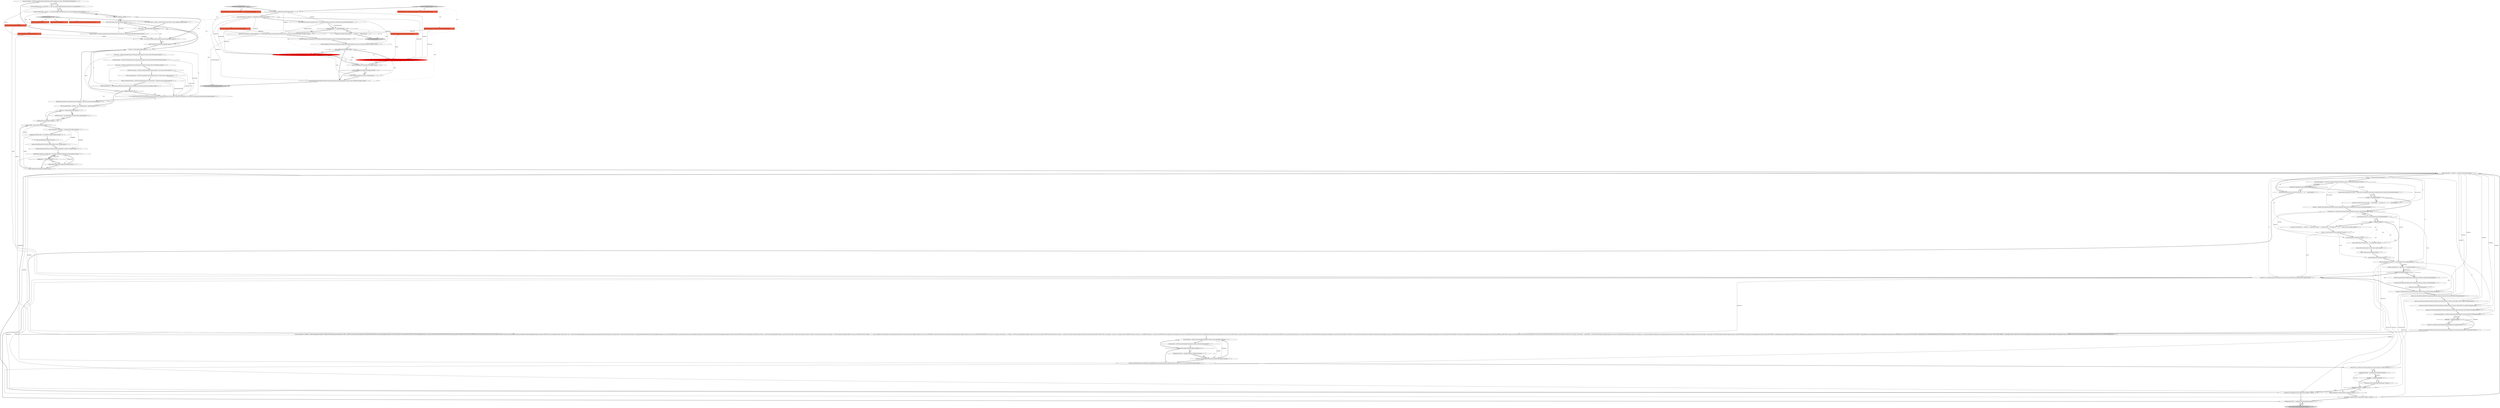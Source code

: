 digraph {
35 [style = filled, label = "String parentFolder = JSONUtils.getObjectProperty(folderMap.getValue(),RegistryConstants.ATTR_PARENT)@@@8@@@['0', '0', '1']", fillcolor = white, shape = ellipse image = "AAA0AAABBB3BBB"];
54 [style = filled, label = "folder == null@@@11@@@['0', '0', '1']", fillcolor = white, shape = diamond image = "AAA0AAABBB3BBB"];
98 [style = filled, label = "profile.setProfileName(JSONUtils.getString(profileMap,\"name\"))@@@44@@@['0', '0', '1']", fillcolor = white, shape = ellipse image = "AAA0AAABBB3BBB"];
110 [style = filled, label = "String id = conMap.getKey()@@@56@@@['0', '0', '1']", fillcolor = white, shape = ellipse image = "AAA0AAABBB3BBB"];
20 [style = filled, label = "@Nullable DataSourceDescriptor dataSource@@@2@@@['0', '1', '0']", fillcolor = tomato, shape = box image = "AAA0AAABBB2BBB"];
50 [style = filled, label = "DBVModel dbvModel = modelMap.get(vmID)@@@168@@@['0', '0', '1']", fillcolor = white, shape = ellipse image = "AAA0AAABBB3BBB"];
71 [style = filled, label = "dataSource.setFolder(registry.findFolderByPath(folderPath,true))@@@95@@@['0', '0', '1']", fillcolor = white, shape = ellipse image = "AAA0AAABBB3BBB"];
4 [style = filled, label = "Map<String,Object> handlerCfg = handlerObject.getValue()@@@4@@@['1', '1', '0']", fillcolor = white, shape = ellipse image = "AAA0AAABBB1BBB"];
26 [style = filled, label = "dataSource.updateObjectFilter(typeName,objectID,filter)@@@163@@@['0', '0', '1']", fillcolor = white, shape = ellipse image = "AAA0AAABBB3BBB"];
15 [style = filled, label = "DBWHandlerConfiguration curNetworkHandler = new DBWHandlerConfiguration(handlerDescriptor,dataSource == null? null: dataSource.getDriver())@@@11@@@['1', '1', '0']", fillcolor = white, shape = ellipse image = "AAA0AAABBB1BBB"];
108 [style = filled, label = "Boolean confirmExecute = JSONUtils.getObjectProperty(ctMap.getValue(),\"confirm-execute\")@@@25@@@['0', '0', '1']", fillcolor = white, shape = ellipse image = "AAA0AAABBB3BBB"];
31 [style = filled, label = "DBWorkbench.getPlatform().getDataSourceProviderRegistry().addConnectionType(ct)@@@30@@@['0', '0', '1']", fillcolor = white, shape = ellipse image = "AAA0AAABBB3BBB"];
8 [style = filled, label = "@NotNull Map.Entry<String,Map<String,Object>> handlerObject@@@2@@@['1', '0', '0']", fillcolor = tomato, shape = box image = "AAA0AAABBB1BBB"];
105 [style = filled, label = "DataSourceDescriptor dataSource = registry.getDataSource(id)@@@78@@@['0', '0', '1']", fillcolor = white, shape = ellipse image = "AAA0AAABBB3BBB"];
99 [style = filled, label = "driver.setTemporary(true)@@@75@@@['0', '0', '1']", fillcolor = white, shape = ellipse image = "AAA0AAABBB3BBB"];
5 [style = filled, label = "return null@@@8@@@['1', '1', '0']", fillcolor = lightgray, shape = ellipse image = "AAA0AAABBB1BBB"];
106 [style = filled, label = "boolean newDataSource = (dataSource == null)@@@79@@@['0', '0', '1']", fillcolor = white, shape = ellipse image = "AAA0AAABBB3BBB"];
10 [style = filled, label = "curNetworkHandler.setSavePassword(JSONUtils.getBoolean(handlerCfg,RegistryConstants.ATTR_SAVE_PASSWORD))@@@13@@@['1', '1', '0']", fillcolor = white, shape = ellipse image = "AAA0AAABBB1BBB"];
68 [style = filled, label = "String profileId = vmMap.getKey()@@@40@@@['0', '0', '1']", fillcolor = white, shape = ellipse image = "AAA0AAABBB3BBB"];
18 [style = filled, label = "@Nullable DataSourceDescriptor dataSource@@@2@@@['1', '0', '0']", fillcolor = tomato, shape = box image = "AAA1AAABBB1BBB"];
100 [style = filled, label = "Map<String,DBVModel> modelMap = new LinkedHashMap<>()@@@33@@@['0', '0', '1']", fillcolor = white, shape = ellipse image = "AAA0AAABBB3BBB"];
40 [style = filled, label = "registry.addDataSourceToList(dataSource)@@@173@@@['0', '0', '1']", fillcolor = white, shape = ellipse image = "AAA0AAABBB3BBB"];
81 [style = filled, label = "modelMap.put(id,model)@@@37@@@['0', '0', '1']", fillcolor = white, shape = ellipse image = "AAA0AAABBB3BBB"];
17 [style = filled, label = "log.warn(\"Can't find network handler '\" + handlerId + \"'\")@@@7@@@['1', '1', '0']", fillcolor = white, shape = ellipse image = "AAA0AAABBB1BBB"];
87 [style = filled, label = "Boolean confirmDataChange = JSONUtils.getObjectProperty(ctMap.getValue(),\"confirm-data-change\")@@@26@@@['0', '0', '1']", fillcolor = white, shape = ellipse image = "AAA0AAABBB3BBB"];
114 [style = filled, label = "DBWHandlerConfiguration configuration = parseNetworkHandlerConfig(null,handlerMap)@@@47@@@['0', '0', '1']", fillcolor = white, shape = ellipse image = "AAA0AAABBB3BBB"];
7 [style = filled, label = "return curNetworkHandler@@@22@@@['1', '1', '0']", fillcolor = lightgray, shape = ellipse image = "AAA0AAABBB1BBB"];
91 [style = filled, label = "dataSource.getConnectionConfiguration().setProperties(Collections.emptyMap())@@@84@@@['0', '0', '1']", fillcolor = white, shape = ellipse image = "AAA0AAABBB3BBB"];
6 [style = filled, label = "curNetworkHandler.setEnabled(JSONUtils.getBoolean(handlerCfg,RegistryConstants.ATTR_ENABLED))@@@12@@@['1', '1', '0']", fillcolor = white, shape = ellipse image = "AAA0AAABBB1BBB"];
90 [style = filled, label = "dataSource.setVirtualModel(dbvModel)@@@170@@@['0', '0', '1']", fillcolor = white, shape = ellipse image = "AAA0AAABBB3BBB"];
95 [style = filled, label = "provider = (DataSourceProviderDescriptor)DataSourceProviderRegistry.getInstance().makeFakeProvider(dsProviderID)@@@65@@@['0', '0', '1']", fillcolor = white, shape = ellipse image = "AAA0AAABBB3BBB"];
41 [style = filled, label = "String name = JSONUtils.getObjectProperty(ctMap.getValue(),RegistryConstants.ATTR_NAME)@@@21@@@['0', '0', '1']", fillcolor = white, shape = ellipse image = "AAA0AAABBB3BBB"];
57 [style = filled, label = "parseResults.addedDataSources.add(dataSource)@@@174@@@['0', '0', '1']", fillcolor = white, shape = ellipse image = "AAA0AAABBB3BBB"];
42 [style = filled, label = "DBVModel model = new DBVModel(id,vmMap.getValue())@@@36@@@['0', '0', '1']", fillcolor = white, shape = ellipse image = "AAA0AAABBB3BBB"];
19 [style = filled, label = "final String(( creds = readSecuredCredentials(handlerCfg,dataSource,profile,\"network/\" + handlerId)@@@15@@@['0', '1', '0']", fillcolor = red, shape = ellipse image = "AAA1AAABBB2BBB"];
113 [style = filled, label = "profile.updateConfiguration(configuration)@@@49@@@['0', '0', '1']", fillcolor = white, shape = ellipse image = "AAA0AAABBB3BBB"];
14 [style = filled, label = "final String(( creds = readSecuredCredentials(handlerCfg,dataSource,\"network/\" + handlerId)@@@15@@@['1', '0', '0']", fillcolor = red, shape = ellipse image = "AAA1AAABBB1BBB"];
13 [style = filled, label = "curNetworkHandler.isSavePassword()@@@17@@@['1', '1', '0']", fillcolor = white, shape = diamond image = "AAA0AAABBB1BBB"];
45 [style = filled, label = "DataSourceFolder folder = parent == null? registry.findFolderByPath(name,true): parent.getChild(name)@@@10@@@['0', '0', '1']", fillcolor = white, shape = ellipse image = "AAA0AAABBB3BBB"];
56 [style = filled, label = "String objectID = JSONUtils.getString(filterCfg,RegistryConstants.ATTR_ID)@@@160@@@['0', '0', '1']", fillcolor = white, shape = ellipse image = "AAA0AAABBB3BBB"];
49 [style = filled, label = "DBSObjectFilter filter = readObjectFiler(ctMap)@@@181@@@['0', '0', '1']", fillcolor = white, shape = ellipse image = "AAA0AAABBB3BBB"];
67 [style = filled, label = "DataSourceRegistry registry@@@2@@@['0', '0', '1']", fillcolor = tomato, shape = box image = "AAA0AAABBB3BBB"];
30 [style = filled, label = "ct = new DBPConnectionType(id,name,color,description,CommonUtils.toBoolean(autoCommit),CommonUtils.toBoolean(confirmExecute),CommonUtils.toBoolean(confirmDataChange))@@@29@@@['0', '0', '1']", fillcolor = white, shape = ellipse image = "AAA0AAABBB3BBB"];
82 [style = filled, label = "dataSource.getPreferenceStore().getProperties().putAll(JSONUtils.deserializeProperties(conObject,RegistryConstants.TAG_CUSTOM_PROPERTIES))@@@166@@@['0', '0', '1']", fillcolor = white, shape = ellipse image = "AAA0AAABBB3BBB"];
88 [style = filled, label = "dataSource.clearFilters()@@@86@@@['0', '0', '1']", fillcolor = white, shape = ellipse image = "AAA0AAABBB3BBB"];
80 [style = filled, label = "parseDataSources['0', '0', '1']", fillcolor = lightgray, shape = diamond image = "AAA0AAABBB3BBB"];
85 [style = filled, label = "String vmID = CommonUtils.toString(conObject.get(\"virtual-model-id\"),id)@@@167@@@['0', '0', '1']", fillcolor = white, shape = ellipse image = "AAA0AAABBB3BBB"];
53 [style = filled, label = "boolean refresh@@@2@@@['0', '0', '1']", fillcolor = tomato, shape = box image = "AAA0AAABBB3BBB"];
73 [style = filled, label = "String description = JSONUtils.getObjectProperty(folderMap.getValue(),RegistryConstants.ATTR_DESCRIPTION)@@@7@@@['0', '0', '1']", fillcolor = white, shape = ellipse image = "AAA0AAABBB3BBB"];
109 [style = filled, label = "DBSObjectFilter filter = readObjectFiler(filterCfg)@@@162@@@['0', '0', '1']", fillcolor = white, shape = ellipse image = "AAA0AAABBB3BBB"];
65 [style = filled, label = "dataSource.setSavePassword(JSONUtils.getBoolean(conObject,RegistryConstants.ATTR_SAVE_PASSWORD))@@@89@@@['0', '0', '1']", fillcolor = white, shape = ellipse image = "AAA0AAABBB3BBB"];
69 [style = filled, label = "{Map<String,Object> cfgObject = JSONUtils.getObject(conObject,\"configuration\")DBPConnectionConfiguration config = dataSource.getConnectionConfiguration()config.setHostName(JSONUtils.getString(cfgObject,RegistryConstants.ATTR_HOST))config.setHostPort(JSONUtils.getString(cfgObject,RegistryConstants.ATTR_PORT))config.setServerName(JSONUtils.getString(cfgObject,RegistryConstants.ATTR_SERVER))config.setDatabaseName(JSONUtils.getString(cfgObject,RegistryConstants.ATTR_DATABASE))config.setUrl(JSONUtils.getString(cfgObject,RegistryConstants.ATTR_URL))if (!passwordReadCanceled) {final String(( creds = readSecuredCredentials(cfgObject,dataSource,null)config.setUserName(creds(0()if (dataSource.isSavePassword()) {config.setUserPassword(creds(1()}}config.setClientHomeId(JSONUtils.getString(cfgObject,RegistryConstants.ATTR_HOME))config.setConnectionType(DataSourceProviderRegistry.getInstance().getConnectionType(JSONUtils.getString(cfgObject,RegistryConstants.ATTR_TYPE),DBPConnectionType.DEFAULT_TYPE))String colorValue = JSONUtils.getString(cfgObject,RegistryConstants.ATTR_COLOR)if (!CommonUtils.isEmpty(colorValue)) {config.setConnectionColor(colorValue)}int keepAlive = JSONUtils.getInteger(cfgObject,RegistryConstants.ATTR_KEEP_ALIVE)if (keepAlive > 0) {config.setKeepAliveInterval(keepAlive)}config.setProperties(JSONUtils.deserializeProperties(cfgObject,RegistryConstants.TAG_PROPERTIES))config.setProviderProperties(JSONUtils.deserializeProperties(cfgObject,RegistryConstants.TAG_PROVIDER_PROPERTIES))for (Map.Entry<String,Map<String,Object>> eventObject : JSONUtils.getNestedObjects(cfgObject,RegistryConstants.TAG_EVENTS)){DBPConnectionEventType eventType = CommonUtils.valueOf(,eventObject.getKey(),DBPConnectionEventType.BEFORE_CONNECT)Map<String,Object> eventCfg = eventObject.getValue()DBRShellCommand command = new DBRShellCommand(\"\")command.setEnabled(JSONUtils.getBoolean(eventCfg,RegistryConstants.ATTR_ENABLED))command.setShowProcessPanel(JSONUtils.getBoolean(eventCfg,RegistryConstants.ATTR_SHOW_PANEL))command.setWaitProcessFinish(JSONUtils.getBoolean(eventCfg,RegistryConstants.ATTR_WAIT_PROCESS))if (command.isWaitProcessFinish()) {command.setWaitProcessTimeoutMs(JSONUtils.getInteger(eventCfg,RegistryConstants.ATTR_WAIT_PROCESS_TIMEOUT))}command.setTerminateAtDisconnect(JSONUtils.getBoolean(eventCfg,RegistryConstants.ATTR_TERMINATE_AT_DISCONNECT))command.setPauseAfterExecute(JSONUtils.getInteger(eventCfg,RegistryConstants.ATTR_PAUSE_AFTER_EXECUTE))command.setWorkingDirectory(JSONUtils.getString(eventCfg,RegistryConstants.ATTR_WORKING_DIRECTORY))command.setCommand(JSONUtils.getString(eventCfg,RegistryConstants.ATTR_COMMAND))config.setEvent(eventType,command)}for (Map.Entry<String,Map<String,Object>> handlerObject : JSONUtils.getNestedObjects(cfgObject,RegistryConstants.TAG_HANDLERS)){DBWHandlerConfiguration configuration = parseNetworkHandlerConfig(dataSource,handlerObject)dataSource.getConnectionConfiguration().addHandler(configuration)}Map<String,Object> bootstrapCfg = JSONUtils.getObject(conObject,RegistryConstants.TAG_BOOTSTRAP)if (bootstrapCfg.containsKey(RegistryConstants.ATTR_AUTOCOMMIT)) {config.getBootstrap().setDefaultAutoCommit(JSONUtils.getBoolean(bootstrapCfg,RegistryConstants.ATTR_AUTOCOMMIT))}if (bootstrapCfg.containsKey(RegistryConstants.ATTR_TXN_ISOLATION)) {config.getBootstrap().setDefaultTransactionIsolation(JSONUtils.getInteger(bootstrapCfg,RegistryConstants.ATTR_TXN_ISOLATION))}config.getBootstrap().setDefaultObjectName(JSONUtils.getString(bootstrapCfg,RegistryConstants.ATTR_DEFAULT_OBJECT))if (bootstrapCfg.containsKey(RegistryConstants.ATTR_IGNORE_ERRORS)) {config.getBootstrap().setIgnoreErrors(JSONUtils.getBoolean(bootstrapCfg,RegistryConstants.ATTR_IGNORE_ERRORS))}config.getBootstrap().setInitQueries(JSONUtils.deserializeStringList(bootstrapCfg,RegistryConstants.TAG_QUERY))}@@@98@@@['0', '0', '1']", fillcolor = white, shape = ellipse image = "AAA0AAABBB3BBB"];
3 [style = filled, label = "handlerDescriptor == null@@@6@@@['1', '1', '0']", fillcolor = white, shape = diamond image = "AAA0AAABBB1BBB"];
101 [style = filled, label = "profile.setProperties(JSONUtils.deserializeProperties(profileMap,\"properties\"))@@@45@@@['0', '0', '1']", fillcolor = white, shape = ellipse image = "AAA0AAABBB3BBB"];
29 [style = filled, label = "Map<String,Object> jsonMap = JSONUtils.parseMap(CONFIG_GSON,configReader)@@@4@@@['0', '0', '1']", fillcolor = white, shape = ellipse image = "AAA0AAABBB3BBB"];
58 [style = filled, label = "String typeName = JSONUtils.getString(filterCfg,RegistryConstants.ATTR_TYPE)@@@159@@@['0', '0', '1']", fillcolor = white, shape = ellipse image = "AAA0AAABBB3BBB"];
74 [style = filled, label = "final String folderPath = JSONUtils.getString(conObject,RegistryConstants.ATTR_FOLDER)@@@93@@@['0', '0', '1']", fillcolor = white, shape = ellipse image = "AAA0AAABBB3BBB"];
84 [style = filled, label = "configuration != null@@@48@@@['0', '0', '1']", fillcolor = white, shape = diamond image = "AAA0AAABBB3BBB"];
39 [style = filled, label = "driver = provider.createDriver(driverId)@@@71@@@['0', '0', '1']", fillcolor = white, shape = ellipse image = "AAA0AAABBB3BBB"];
66 [style = filled, label = "String id = ctMap.getKey()@@@20@@@['0', '0', '1']", fillcolor = white, shape = ellipse image = "AAA0AAABBB3BBB"];
72 [style = filled, label = "String color = JSONUtils.getObjectProperty(ctMap.getValue(),RegistryConstants.ATTR_COLOR)@@@23@@@['0', '0', '1']", fillcolor = white, shape = ellipse image = "AAA0AAABBB3BBB"];
36 [style = filled, label = "driver.setName(driverId)@@@72@@@['0', '0', '1']", fillcolor = white, shape = ellipse image = "AAA0AAABBB3BBB"];
48 [style = filled, label = "folder.setDescription(description)@@@16@@@['0', '0', '1']", fillcolor = white, shape = ellipse image = "AAA0AAABBB3BBB"];
27 [style = filled, label = "dataSource.getConnectionConfiguration().setHandlers(Collections.emptyList())@@@85@@@['0', '0', '1']", fillcolor = white, shape = ellipse image = "AAA0AAABBB3BBB"];
2 [style = filled, label = "!passwordReadCanceled@@@14@@@['1', '1', '0']", fillcolor = white, shape = diamond image = "AAA0AAABBB1BBB"];
83 [style = filled, label = "dbvModel != null@@@169@@@['0', '0', '1']", fillcolor = white, shape = diamond image = "AAA0AAABBB3BBB"];
43 [style = filled, label = "dataSource.setConnectionReadOnly(JSONUtils.getBoolean(conObject,RegistryConstants.ATTR_READ_ONLY))@@@92@@@['0', '0', '1']", fillcolor = white, shape = ellipse image = "AAA0AAABBB3BBB"];
44 [style = filled, label = "ct == null@@@28@@@['0', '0', '1']", fillcolor = white, shape = diamond image = "AAA0AAABBB3BBB"];
37 [style = filled, label = "String name = folderMap.getKey()@@@6@@@['0', '0', '1']", fillcolor = white, shape = ellipse image = "AAA0AAABBB3BBB"];
63 [style = filled, label = "registry.addSavedFilter(filter)@@@182@@@['0', '0', '1']", fillcolor = lightgray, shape = ellipse image = "AAA0AAABBB3BBB"];
76 [style = filled, label = "dataSource.setShowSystemObjects(JSONUtils.getBoolean(conObject,RegistryConstants.ATTR_SHOW_SYSTEM_OBJECTS))@@@90@@@['0', '0', '1']", fillcolor = white, shape = ellipse image = "AAA0AAABBB3BBB"];
79 [style = filled, label = "DBPConnectionType ct = DBWorkbench.getPlatform().getDataSourceProviderRegistry().getConnectionType(id,null)@@@27@@@['0', '0', '1']", fillcolor = white, shape = ellipse image = "AAA0AAABBB3BBB"];
92 [style = filled, label = "driver.setDriverClassName(\"java.sql.Driver\")@@@74@@@['0', '0', '1']", fillcolor = white, shape = ellipse image = "AAA0AAABBB3BBB"];
21 [style = filled, label = "@NotNull Map.Entry<String,Map<String,Object>> handlerObject@@@2@@@['0', '1', '0']", fillcolor = tomato, shape = box image = "AAA0AAABBB2BBB"];
64 [style = filled, label = "InputStream is@@@2@@@['0', '0', '1']", fillcolor = tomato, shape = box image = "AAA0AAABBB3BBB"];
11 [style = filled, label = "NetworkHandlerDescriptor handlerDescriptor = NetworkHandlerRegistry.getInstance().getDescriptor(handlerId)@@@5@@@['1', '1', '0']", fillcolor = white, shape = ellipse image = "AAA0AAABBB1BBB"];
22 [style = filled, label = "@Nullable DBWNetworkProfile profile@@@2@@@['0', '1', '0']", fillcolor = tomato, shape = box image = "AAA1AAABBB2BBB"];
86 [style = filled, label = "String id = vmMap.getKey()@@@35@@@['0', '0', '1']", fillcolor = white, shape = ellipse image = "AAA0AAABBB3BBB"];
23 [style = filled, label = "parseNetworkHandlerConfig['0', '1', '0']", fillcolor = lightgray, shape = diamond image = "AAA0AAABBB2BBB"];
55 [style = filled, label = "newDataSource@@@80@@@['0', '0', '1']", fillcolor = white, shape = diamond image = "AAA0AAABBB3BBB"];
62 [style = filled, label = "dataSource.setName(JSONUtils.getString(conObject,RegistryConstants.ATTR_NAME))@@@88@@@['0', '0', '1']", fillcolor = white, shape = ellipse image = "AAA0AAABBB3BBB"];
51 [style = filled, label = "Map<String,Object> profileMap = vmMap.getValue()@@@41@@@['0', '0', '1']", fillcolor = white, shape = ellipse image = "AAA0AAABBB3BBB"];
38 [style = filled, label = "driver == null@@@69@@@['0', '0', '1']", fillcolor = white, shape = diamond image = "AAA0AAABBB3BBB"];
60 [style = filled, label = "registry.addDataSourceFolder(folder)@@@13@@@['0', '0', '1']", fillcolor = white, shape = ellipse image = "AAA0AAABBB3BBB"];
104 [style = filled, label = "dataSource = new DataSourceDescriptor(registry,origin,id,driver,new DBPConnectionConfiguration())@@@81@@@['0', '0', '1']", fillcolor = white, shape = ellipse image = "AAA0AAABBB3BBB"];
116 [style = filled, label = "folder = new DataSourceFolder(registry,parent,name,description)@@@12@@@['0', '0', '1']", fillcolor = white, shape = ellipse image = "AAA0AAABBB3BBB"];
96 [style = filled, label = "DataSourceRegistry.ParseResults parseResults@@@2@@@['0', '0', '1']", fillcolor = tomato, shape = box image = "AAA0AAABBB3BBB"];
47 [style = filled, label = "log.warn(\"Can't find driver \" + driverId + \" in datasource provider \" + provider.getId() + \" for datasource '\" + id + \"'. Create new driver\")@@@70@@@['0', '0', '1']", fillcolor = white, shape = ellipse image = "AAA0AAABBB3BBB"];
93 [style = filled, label = "folderPath != null@@@94@@@['0', '0', '1']", fillcolor = white, shape = diamond image = "AAA0AAABBB3BBB"];
94 [style = filled, label = "DataSourceProviderDescriptor provider = DataSourceProviderRegistry.getInstance().getDataSourceProvider(dsProviderID)@@@62@@@['0', '0', '1']", fillcolor = white, shape = ellipse image = "AAA0AAABBB3BBB"];
102 [style = filled, label = "provider.addDriver(driver)@@@76@@@['0', '0', '1']", fillcolor = white, shape = ellipse image = "AAA0AAABBB3BBB"];
89 [style = filled, label = "provider == null@@@63@@@['0', '0', '1']", fillcolor = white, shape = diamond image = "AAA0AAABBB3BBB"];
75 [style = filled, label = "profile.setProfileId(profileId)@@@43@@@['0', '0', '1']", fillcolor = white, shape = ellipse image = "AAA0AAABBB3BBB"];
9 [style = filled, label = "curNetworkHandler.setPassword(creds(1()@@@18@@@['1', '1', '0']", fillcolor = white, shape = ellipse image = "AAA0AAABBB1BBB"];
61 [style = filled, label = "driver.setDescription(\"Missing driver \" + driverId)@@@73@@@['0', '0', '1']", fillcolor = white, shape = ellipse image = "AAA0AAABBB3BBB"];
28 [style = filled, label = "CommonUtils.isEmpty(dsProviderID)@@@58@@@['0', '0', '1']", fillcolor = white, shape = diamond image = "AAA0AAABBB3BBB"];
46 [style = filled, label = "parseResults.updatedDataSources.add(dataSource)@@@177@@@['0', '0', '1']", fillcolor = white, shape = ellipse image = "AAA0AAABBB3BBB"];
97 [style = filled, label = "String driverId = CommonUtils.toString(conObject.get(RegistryConstants.ATTR_DRIVER))@@@67@@@['0', '0', '1']", fillcolor = white, shape = ellipse image = "AAA0AAABBB3BBB"];
77 [style = filled, label = "String description = JSONUtils.getObjectProperty(ctMap.getValue(),RegistryConstants.ATTR_DESCRIPTION)@@@22@@@['0', '0', '1']", fillcolor = white, shape = ellipse image = "AAA0AAABBB3BBB"];
59 [style = filled, label = "log.warn(\"Can't find datasource provider \" + dsProviderID + \" for datasource '\" + id + \"'\")@@@64@@@['0', '0', '1']", fillcolor = white, shape = ellipse image = "AAA0AAABBB3BBB"];
103 [style = filled, label = "DriverDescriptor driver = provider.getDriver(driverId)@@@68@@@['0', '0', '1']", fillcolor = white, shape = ellipse image = "AAA0AAABBB3BBB"];
0 [style = filled, label = "String handlerId = handlerObject.getKey()@@@3@@@['1', '1', '0']", fillcolor = white, shape = ellipse image = "AAA0AAABBB1BBB"];
34 [style = filled, label = "DataSourceFolder parent = parentFolder == null? null: registry.findFolderByPath(parentFolder,true)@@@9@@@['0', '0', '1']", fillcolor = white, shape = ellipse image = "AAA0AAABBB3BBB"];
112 [style = filled, label = "DBWNetworkProfile profile = new DBWNetworkProfile()@@@42@@@['0', '0', '1']", fillcolor = white, shape = ellipse image = "AAA0AAABBB3BBB"];
12 [style = filled, label = "curNetworkHandler.setUserName(creds(0()@@@16@@@['1', '1', '0']", fillcolor = white, shape = ellipse image = "AAA0AAABBB1BBB"];
16 [style = filled, label = "parseNetworkHandlerConfig['1', '0', '0']", fillcolor = lightgray, shape = diamond image = "AAA0AAABBB1BBB"];
25 [style = filled, label = "dataSource.setLockPasswordHash(CommonUtils.toString(conObject.get(RegistryConstants.ATTR_LOCK_PASSWORD)))@@@97@@@['0', '0', '1']", fillcolor = white, shape = ellipse image = "AAA0AAABBB3BBB"];
107 [style = filled, label = "DataSourceOrigin origin@@@2@@@['0', '0', '1']", fillcolor = tomato, shape = box image = "AAA0AAABBB3BBB"];
32 [style = filled, label = "Map<String,Object> conObject = conMap.getValue()@@@55@@@['0', '0', '1']", fillcolor = white, shape = ellipse image = "AAA0AAABBB3BBB"];
1 [style = filled, label = "curNetworkHandler.setProperties(JSONUtils.deserializeProperties(handlerCfg,RegistryConstants.TAG_PROPERTIES))@@@21@@@['1', '1', '0']", fillcolor = white, shape = ellipse image = "AAA0AAABBB1BBB"];
70 [style = filled, label = "dataSource.setShowUtilityObjects(JSONUtils.getBoolean(conObject,RegistryConstants.ATTR_SHOW_UTIL_OBJECTS))@@@91@@@['0', '0', '1']", fillcolor = white, shape = ellipse image = "AAA0AAABBB3BBB"];
33 [style = filled, label = "registry.updateNetworkProfile(profile)@@@52@@@['0', '0', '1']", fillcolor = white, shape = ellipse image = "AAA0AAABBB3BBB"];
78 [style = filled, label = "Boolean autoCommit = JSONUtils.getObjectProperty(ctMap.getValue(),\"auto-commit\")@@@24@@@['0', '0', '1']", fillcolor = white, shape = ellipse image = "AAA0AAABBB3BBB"];
111 [style = filled, label = "!CommonUtils.isEmpty(typeName)@@@161@@@['0', '0', '1']", fillcolor = white, shape = diamond image = "AAA0AAABBB3BBB"];
24 [style = filled, label = "String dsProviderID = CommonUtils.toString(conObject.get(RegistryConstants.ATTR_PROVIDER))@@@57@@@['0', '0', '1']", fillcolor = white, shape = ellipse image = "AAA0AAABBB3BBB"];
115 [style = filled, label = "newDataSource@@@172@@@['0', '0', '1']", fillcolor = white, shape = diamond image = "AAA0AAABBB3BBB"];
52 [style = filled, label = "log.warn(\"Empty datasource provider for datasource '\" + id + \"'\")@@@59@@@['0', '0', '1']", fillcolor = white, shape = ellipse image = "AAA0AAABBB3BBB"];
99->102 [style = bold, label=""];
27->88 [style = bold, label=""];
16->0 [style = bold, label=""];
71->25 [style = bold, label=""];
55->104 [style = dotted, label="true"];
104->40 [style = solid, label="dataSource"];
15->7 [style = solid, label="curNetworkHandler"];
4->6 [style = solid, label="handlerCfg"];
104->57 [style = solid, label="dataSource"];
23->22 [style = dotted, label="true"];
32->65 [style = solid, label="conObject"];
103->104 [style = solid, label="driver"];
84->33 [style = bold, label=""];
38->39 [style = dotted, label="true"];
90->115 [style = bold, label=""];
41->77 [style = bold, label=""];
3->15 [style = dotted, label="false"];
68->75 [style = solid, label="profileId"];
97->61 [style = solid, label="driverId"];
103->38 [style = solid, label="driver"];
33->68 [style = bold, label=""];
82->85 [style = bold, label=""];
116->60 [style = solid, label="folder"];
51->101 [style = solid, label="profileMap"];
14->12 [style = solid, label="creds"];
105->57 [style = solid, label="dataSource"];
54->116 [style = bold, label=""];
0->11 [style = solid, label="handlerId"];
13->1 [style = bold, label=""];
87->30 [style = solid, label="confirmDataChange"];
85->50 [style = bold, label=""];
58->26 [style = solid, label="typeName"];
101->114 [style = bold, label=""];
70->43 [style = bold, label=""];
43->74 [style = bold, label=""];
86->81 [style = solid, label="id"];
86->42 [style = bold, label=""];
50->83 [style = bold, label=""];
28->52 [style = bold, label=""];
105->46 [style = solid, label="dataSource"];
69->58 [style = bold, label=""];
54->48 [style = dotted, label="false"];
62->65 [style = bold, label=""];
2->14 [style = bold, label=""];
44->30 [style = dotted, label="true"];
97->36 [style = solid, label="driverId"];
56->26 [style = solid, label="objectID"];
14->19 [style = dashed, label="0"];
49->63 [style = bold, label=""];
55->88 [style = dotted, label="false"];
67->116 [style = solid, label="registry"];
105->106 [style = bold, label=""];
77->30 [style = solid, label="description"];
104->46 [style = solid, label="dataSource"];
84->113 [style = bold, label=""];
110->47 [style = solid, label="id"];
11->3 [style = solid, label="handlerDescriptor"];
4->14 [style = solid, label="handlerCfg"];
93->25 [style = bold, label=""];
83->90 [style = bold, label=""];
115->40 [style = dotted, label="true"];
60->66 [style = bold, label=""];
13->9 [style = dotted, label="true"];
24->95 [style = solid, label="dsProviderID"];
18->15 [style = solid, label="dataSource"];
24->28 [style = bold, label=""];
17->5 [style = bold, label=""];
48->37 [style = bold, label=""];
78->108 [style = bold, label=""];
39->102 [style = solid, label="driver"];
32->74 [style = solid, label="conObject"];
94->89 [style = bold, label=""];
42->81 [style = solid, label="model"];
112->33 [style = solid, label="profile"];
114->113 [style = solid, label="configuration"];
19->12 [style = bold, label=""];
0->17 [style = solid, label="handlerId"];
51->112 [style = bold, label=""];
45->54 [style = solid, label="folder"];
4->1 [style = solid, label="handlerCfg"];
18->14 [style = solid, label="dataSource"];
23->21 [style = dotted, label="true"];
65->76 [style = bold, label=""];
73->116 [style = solid, label="description"];
92->99 [style = bold, label=""];
102->105 [style = bold, label=""];
73->35 [style = bold, label=""];
3->7 [style = dotted, label="false"];
2->13 [style = dotted, label="true"];
28->52 [style = dotted, label="true"];
106->115 [style = solid, label="newDataSource"];
47->39 [style = bold, label=""];
108->30 [style = solid, label="confirmExecute"];
66->41 [style = bold, label=""];
31->66 [style = bold, label=""];
61->92 [style = bold, label=""];
38->99 [style = dotted, label="true"];
58->56 [style = bold, label=""];
73->48 [style = solid, label="description"];
114->84 [style = solid, label="configuration"];
50->90 [style = solid, label="dbvModel"];
32->43 [style = solid, label="conObject"];
74->71 [style = solid, label="folderPath"];
37->73 [style = bold, label=""];
100->86 [style = bold, label=""];
55->91 [style = bold, label=""];
50->83 [style = solid, label="dbvModel"];
97->39 [style = solid, label="driverId"];
113->114 [style = bold, label=""];
56->111 [style = bold, label=""];
57->32 [style = bold, label=""];
39->104 [style = solid, label="driver"];
3->5 [style = dotted, label="true"];
115->46 [style = dotted, label="false"];
80->67 [style = dotted, label="true"];
74->93 [style = solid, label="folderPath"];
80->64 [style = dotted, label="true"];
97->47 [style = solid, label="driverId"];
44->100 [style = bold, label=""];
81->68 [style = bold, label=""];
109->26 [style = solid, label="filter"];
54->60 [style = dotted, label="true"];
24->28 [style = solid, label="dsProviderID"];
98->101 [style = bold, label=""];
22->19 [style = solid, label="profile"];
88->62 [style = bold, label=""];
2->12 [style = dotted, label="true"];
114->84 [style = bold, label=""];
38->47 [style = bold, label=""];
110->24 [style = bold, label=""];
38->92 [style = dotted, label="true"];
44->31 [style = dotted, label="true"];
10->2 [style = bold, label=""];
3->17 [style = dotted, label="true"];
24->59 [style = solid, label="dsProviderID"];
26->82 [style = bold, label=""];
87->79 [style = bold, label=""];
80->107 [style = dotted, label="true"];
0->19 [style = solid, label="handlerId"];
9->1 [style = bold, label=""];
35->34 [style = bold, label=""];
84->114 [style = bold, label=""];
89->59 [style = dotted, label="true"];
32->70 [style = solid, label="conObject"];
44->66 [style = bold, label=""];
2->19 [style = dotted, label="true"];
105->69 [style = solid, label="dataSource"];
111->26 [style = dotted, label="true"];
110->59 [style = solid, label="id"];
97->103 [style = bold, label=""];
104->62 [style = bold, label=""];
44->30 [style = bold, label=""];
16->18 [style = dotted, label="true"];
16->8 [style = dotted, label="true"];
4->19 [style = solid, label="handlerCfg"];
60->37 [style = bold, label=""];
0->14 [style = solid, label="handlerId"];
116->60 [style = bold, label=""];
80->29 [style = bold, label=""];
54->116 [style = dotted, label="true"];
2->1 [style = bold, label=""];
111->82 [style = bold, label=""];
93->71 [style = bold, label=""];
115->46 [style = bold, label=""];
31->100 [style = bold, label=""];
18->22 [style = dashed, label="0"];
42->81 [style = bold, label=""];
89->95 [style = dotted, label="true"];
105->40 [style = solid, label="dataSource"];
37->45 [style = solid, label="name"];
72->30 [style = solid, label="color"];
29->37 [style = bold, label=""];
23->0 [style = bold, label=""];
1->7 [style = bold, label=""];
51->98 [style = solid, label="profileMap"];
68->51 [style = bold, label=""];
74->93 [style = bold, label=""];
30->31 [style = solid, label="ct"];
95->97 [style = bold, label=""];
32->110 [style = bold, label=""];
103->38 [style = bold, label=""];
55->104 [style = bold, label=""];
14->9 [style = solid, label="creds"];
12->13 [style = bold, label=""];
3->10 [style = dotted, label="false"];
23->20 [style = dotted, label="true"];
86->42 [style = solid, label="id"];
111->109 [style = bold, label=""];
106->55 [style = solid, label="newDataSource"];
11->3 [style = bold, label=""];
30->31 [style = bold, label=""];
107->104 [style = solid, label="origin"];
6->10 [style = bold, label=""];
81->86 [style = bold, label=""];
83->90 [style = dotted, label="true"];
110->105 [style = solid, label="id"];
76->70 [style = bold, label=""];
19->9 [style = solid, label="creds"];
3->17 [style = bold, label=""];
33->32 [style = bold, label=""];
110->104 [style = solid, label="id"];
32->69 [style = solid, label="conObject"];
113->33 [style = bold, label=""];
2->14 [style = dotted, label="true"];
13->9 [style = bold, label=""];
55->91 [style = dotted, label="false"];
59->95 [style = bold, label=""];
55->27 [style = dotted, label="false"];
115->57 [style = dotted, label="true"];
3->1 [style = dotted, label="false"];
46->32 [style = bold, label=""];
38->61 [style = dotted, label="true"];
38->105 [style = bold, label=""];
89->59 [style = bold, label=""];
20->15 [style = solid, label="dataSource"];
28->94 [style = bold, label=""];
38->36 [style = dotted, label="true"];
48->66 [style = bold, label=""];
37->116 [style = solid, label="name"];
84->113 [style = dotted, label="true"];
104->69 [style = solid, label="dataSource"];
26->58 [style = bold, label=""];
2->19 [style = bold, label=""];
38->102 [style = dotted, label="true"];
19->12 [style = solid, label="creds"];
52->49 [style = bold, label=""];
94->89 [style = solid, label="provider"];
24->94 [style = solid, label="dsProviderID"];
34->45 [style = bold, label=""];
46->49 [style = bold, label=""];
63->49 [style = bold, label=""];
114->69 [style = solid, label="configuration"];
54->48 [style = bold, label=""];
15->6 [style = bold, label=""];
3->15 [style = bold, label=""];
11->15 [style = solid, label="handlerDescriptor"];
78->30 [style = solid, label="autoCommit"];
105->106 [style = solid, label="dataSource"];
77->72 [style = bold, label=""];
34->116 [style = solid, label="parent"];
111->58 [style = bold, label=""];
32->76 [style = solid, label="conObject"];
40->57 [style = bold, label=""];
72->78 [style = bold, label=""];
67->104 [style = solid, label="registry"];
110->85 [style = solid, label="id"];
45->54 [style = bold, label=""];
66->79 [style = solid, label="id"];
79->44 [style = solid, label="ct"];
3->6 [style = dotted, label="false"];
25->69 [style = bold, label=""];
93->71 [style = dotted, label="true"];
66->30 [style = solid, label="id"];
111->109 [style = dotted, label="true"];
34->45 [style = solid, label="parent"];
85->50 [style = solid, label="vmID"];
52->32 [style = bold, label=""];
0->4 [style = bold, label=""];
89->97 [style = bold, label=""];
80->96 [style = dotted, label="true"];
14->12 [style = bold, label=""];
106->55 [style = bold, label=""];
91->27 [style = bold, label=""];
38->47 [style = dotted, label="true"];
112->75 [style = bold, label=""];
83->115 [style = bold, label=""];
32->82 [style = solid, label="conObject"];
108->87 [style = bold, label=""];
75->98 [style = bold, label=""];
57->49 [style = bold, label=""];
36->61 [style = bold, label=""];
80->53 [style = dotted, label="true"];
110->52 [style = solid, label="id"];
4->29 [style = dashed, label="0"];
79->44 [style = bold, label=""];
32->62 [style = solid, label="conObject"];
4->11 [style = bold, label=""];
115->40 [style = bold, label=""];
3->2 [style = dotted, label="false"];
39->36 [style = bold, label=""];
4->10 [style = solid, label="handlerCfg"];
97->103 [style = solid, label="driverId"];
35->34 [style = solid, label="parentFolder"];
49->63 [style = solid, label="filter"];
20->19 [style = solid, label="dataSource"];
41->30 [style = solid, label="name"];
109->26 [style = bold, label=""];
}
